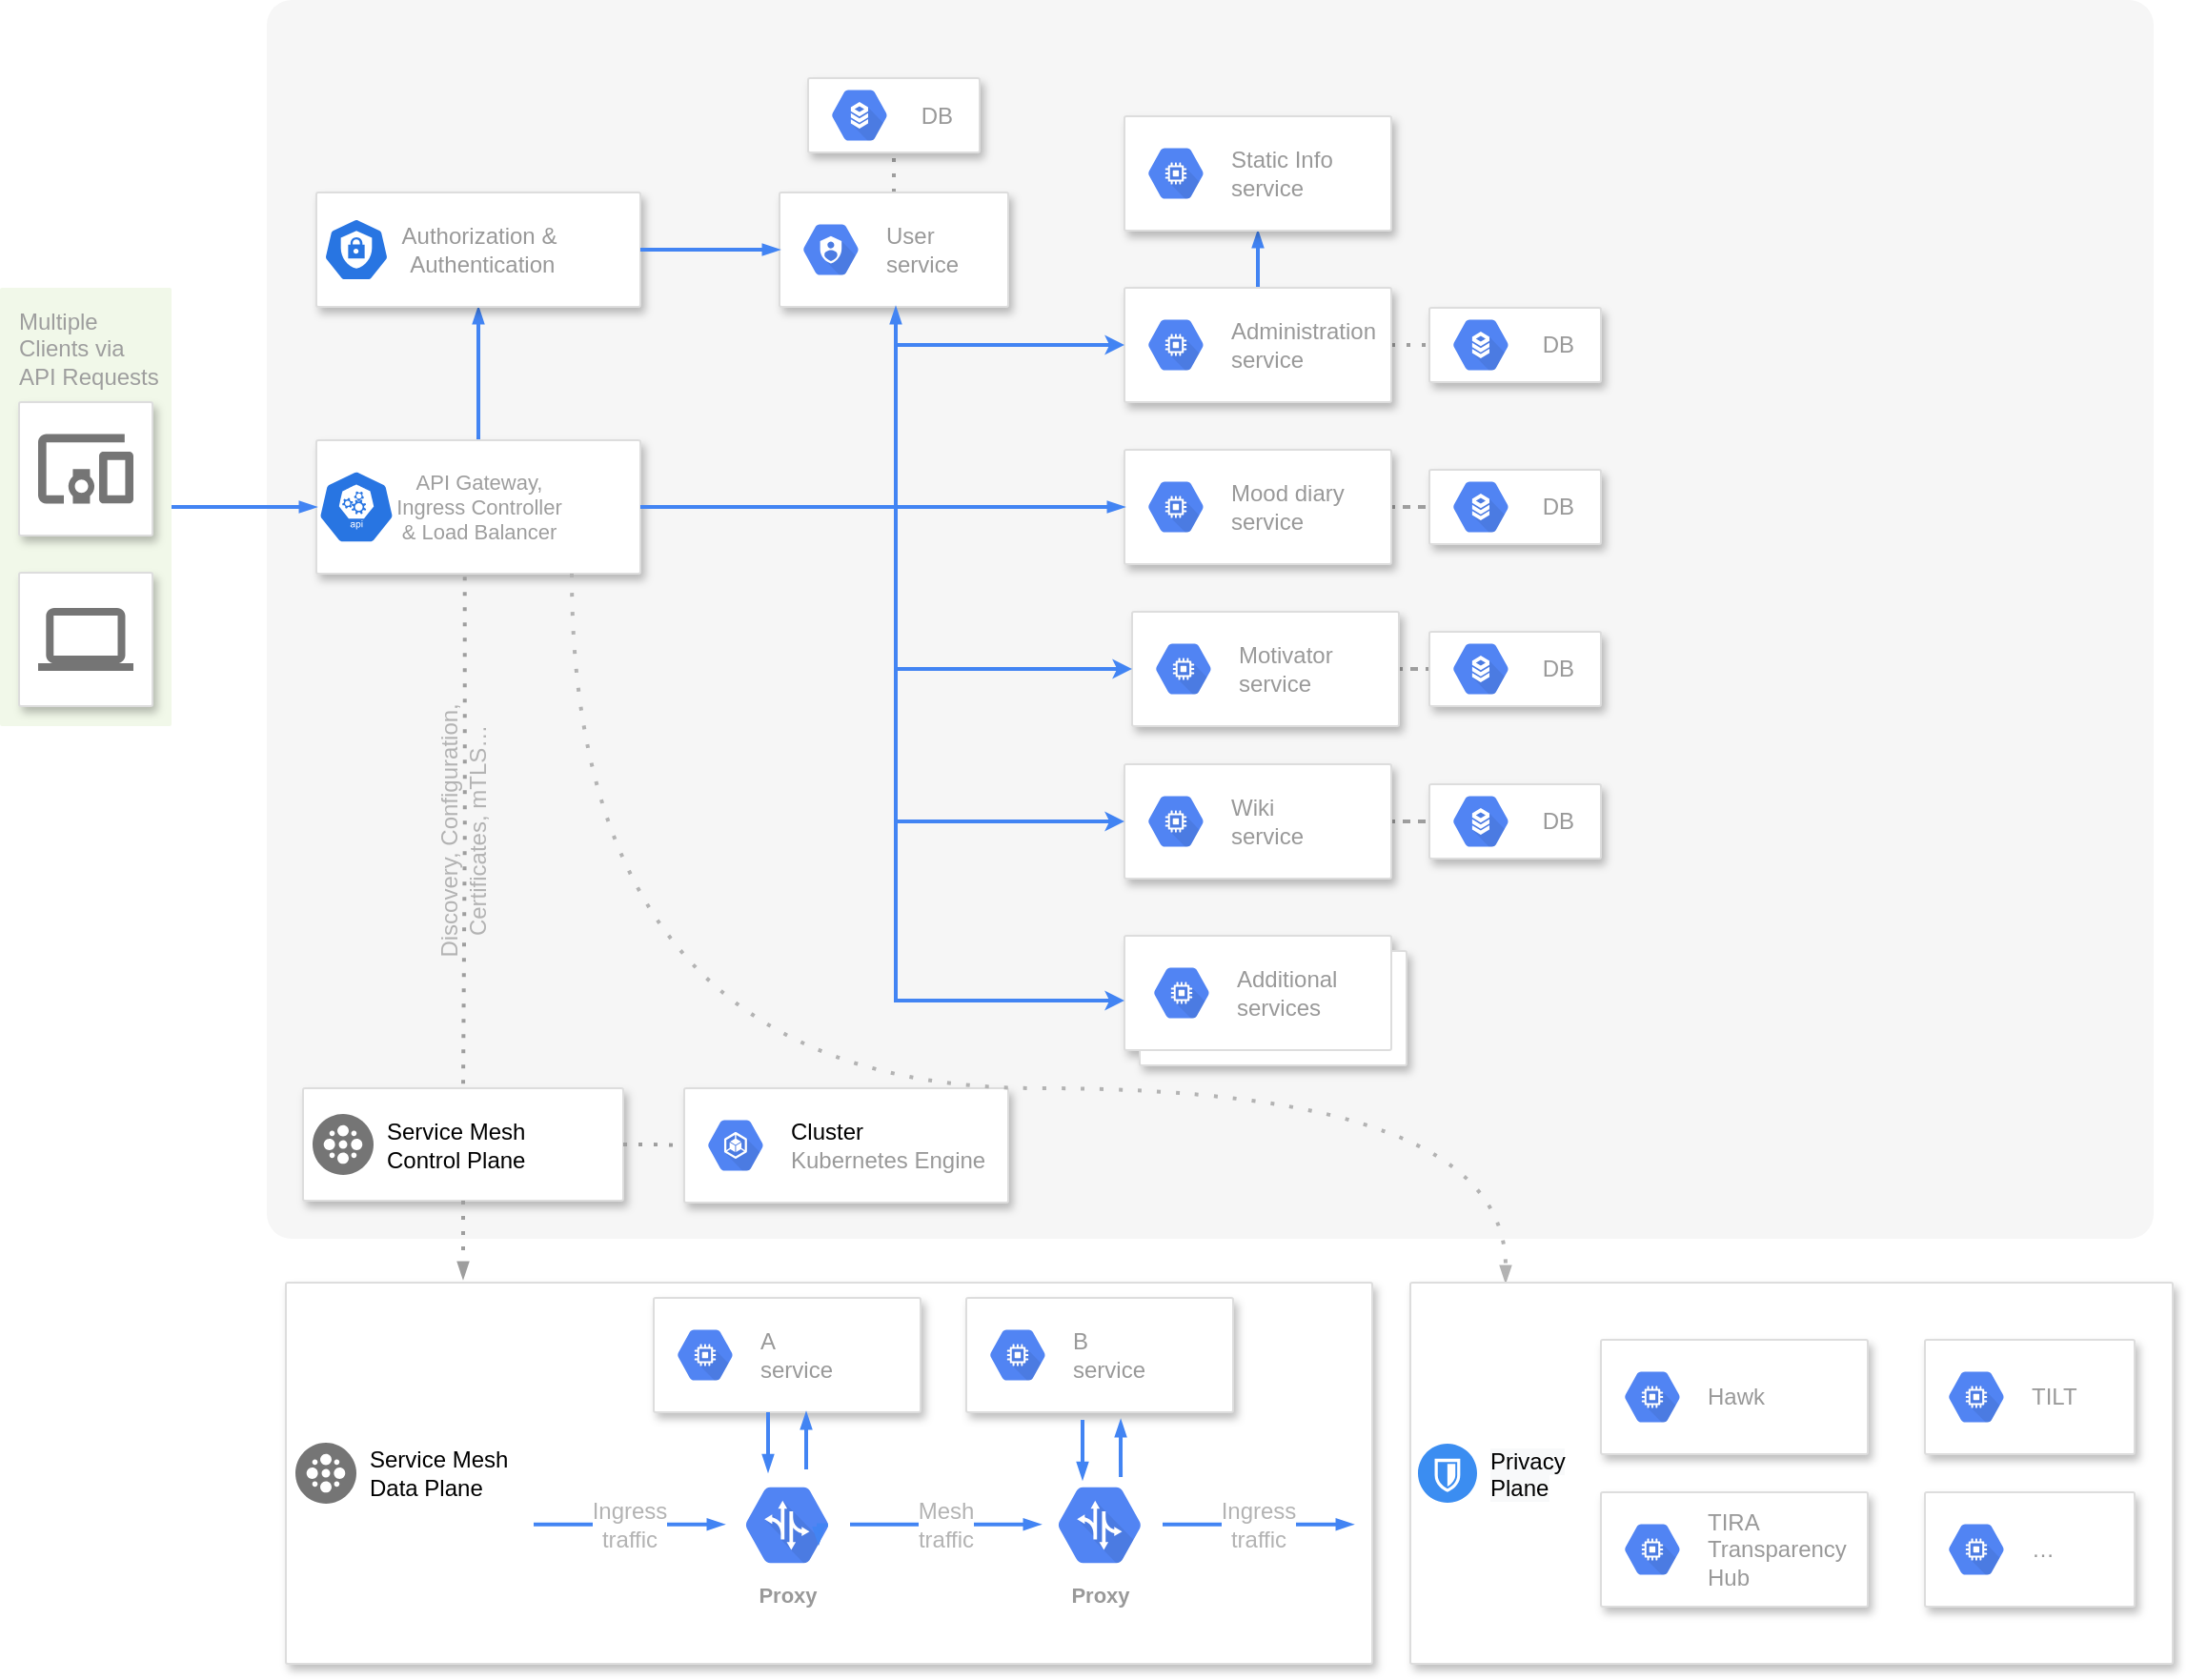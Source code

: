 <mxfile version="16.5.1" type="device"><diagram id="f106602c-feb2-e66a-4537-3a34d633f6aa" name="Page-1"><mxGraphModel dx="2372" dy="1426" grid="1" gridSize="10" guides="1" tooltips="1" connect="1" arrows="1" fold="1" page="1" pageScale="1" pageWidth="827" pageHeight="1500" background="none" math="0" shadow="0"><root><mxCell id="0"/><mxCell id="1" parent="0"/><mxCell id="fJFXEfHlGveqHdVKjGUe-1072" value="" style="strokeColor=#dddddd;shadow=1;strokeWidth=1;rounded=1;absoluteArcSize=1;arcSize=2;glass=0;fontFamily=Helvetica;fontSize=12;fontColor=default;" vertex="1" parent="1"><mxGeometry x="170" y="762" width="570" height="200" as="geometry"/></mxCell><mxCell id="fJFXEfHlGveqHdVKjGUe-1073" value="Service Mesh&lt;br&gt;Data Plane" style="sketch=0;dashed=0;connectable=0;html=1;fillColor=#757575;strokeColor=none;shape=mxgraph.gcp2.cluster;part=1;labelPosition=right;verticalLabelPosition=middle;align=left;verticalAlign=middle;spacingLeft=5;fontSize=12;rounded=1;shadow=0;glass=0;fontFamily=Helvetica;fontColor=default;" vertex="1" parent="fJFXEfHlGveqHdVKjGUe-1072"><mxGeometry y="0.5" width="32" height="32" relative="1" as="geometry"><mxPoint x="5" y="-16" as="offset"/></mxGeometry></mxCell><mxCell id="fJFXEfHlGveqHdVKjGUe-1015" value="" style="group;movable=0;resizable=0;rotatable=0;deletable=0;editable=0;connectable=0;" vertex="1" connectable="0" parent="1"><mxGeometry x="160" y="89" width="990" height="650" as="geometry"/></mxCell><mxCell id="14" value="" style="fillColor=#F6F6F6;strokeColor=none;shadow=0;gradientColor=none;fontSize=14;align=left;spacing=10;fontColor=#717171;9E9E9E;verticalAlign=top;spacingTop=-4;fontStyle=0;spacingLeft=40;html=1;rounded=1;arcSize=2;glass=0;movable=0;resizable=0;rotatable=0;deletable=0;editable=0;connectable=0;" parent="fJFXEfHlGveqHdVKjGUe-1015" vertex="1"><mxGeometry width="990" height="650" as="geometry"/></mxCell><mxCell id="fJFXEfHlGveqHdVKjGUe-1019" value="" style="edgeStyle=orthogonalEdgeStyle;fontSize=12;html=1;endArrow=blockThin;endFill=1;rounded=0;strokeWidth=2;endSize=4;startSize=4;dashed=0;strokeColor=#4284F3;exitX=0.5;exitY=0;exitDx=0;exitDy=0;" edge="1" parent="fJFXEfHlGveqHdVKjGUe-1015" source="995" target="989"><mxGeometry width="100" relative="1" as="geometry"><mxPoint x="520" y="281" as="sourcePoint"/><mxPoint x="620" y="281" as="targetPoint"/></mxGeometry></mxCell><mxCell id="fJFXEfHlGveqHdVKjGUe-1033" value="" style="group" vertex="1" connectable="0" parent="fJFXEfHlGveqHdVKjGUe-1015"><mxGeometry x="26" y="231" width="170" height="70" as="geometry"/></mxCell><mxCell id="995" value="API Gateway,&lt;br&gt;Ingress Controller&lt;br&gt;&amp;amp; Load Balancer" style="strokeColor=#dddddd;fillColor=#ffffff;shadow=1;strokeWidth=1;rounded=1;absoluteArcSize=1;arcSize=2;fontSize=11;fontColor=#9E9E9E;align=center;html=1;" parent="fJFXEfHlGveqHdVKjGUe-1033" vertex="1"><mxGeometry width="170" height="70" as="geometry"/></mxCell><mxCell id="fJFXEfHlGveqHdVKjGUe-1012" value="" style="sketch=0;html=1;dashed=0;whitespace=wrap;fillColor=#2875E2;strokeColor=#ffffff;points=[[0.005,0.63,0],[0.1,0.2,0],[0.9,0.2,0],[0.5,0,0],[0.995,0.63,0],[0.72,0.99,0],[0.5,1,0],[0.28,0.99,0]];shape=mxgraph.kubernetes.icon;prIcon=api;rounded=1;shadow=0;glass=0;aspect=fixed;" vertex="1" parent="fJFXEfHlGveqHdVKjGUe-1033"><mxGeometry x="1" y="15.5" width="40" height="39" as="geometry"/></mxCell><mxCell id="fJFXEfHlGveqHdVKjGUe-1034" value="" style="group" vertex="1" connectable="0" parent="fJFXEfHlGveqHdVKjGUe-1015"><mxGeometry x="26" y="101" width="170" height="60" as="geometry"/></mxCell><mxCell id="989" value="&lt;span style=&quot;color: rgb(153 , 153 , 153) ; font-size: 12px&quot;&gt;Authorization&amp;nbsp;&lt;/span&gt;&lt;span style=&quot;color: rgb(153 , 153 , 153) ; font-size: 12px&quot;&gt;&amp;amp;&lt;br&gt;&amp;nbsp;Authentication&lt;/span&gt;&lt;span style=&quot;color: rgb(153 , 153 , 153) ; font-size: 12px&quot;&gt;&lt;br&gt;&lt;/span&gt;" style="strokeColor=#dddddd;fillColor=#ffffff;shadow=1;strokeWidth=1;rounded=1;absoluteArcSize=1;arcSize=2;fontSize=11;fontColor=#9E9E9E;align=center;html=1;" parent="fJFXEfHlGveqHdVKjGUe-1034" vertex="1"><mxGeometry width="170" height="60" as="geometry"/></mxCell><mxCell id="fJFXEfHlGveqHdVKjGUe-1009" value="" style="sketch=0;html=1;dashed=0;whitespace=wrap;fillColor=#2875E2;strokeColor=#ffffff;points=[[0.005,0.63,0],[0.1,0.2,0],[0.9,0.2,0],[0.5,0,0],[0.995,0.63,0],[0.72,0.99,0],[0.5,1,0],[0.28,0.99,0]];shape=mxgraph.kubernetes.icon;prIcon=c_role;rounded=1;shadow=0;glass=0;aspect=fixed;" vertex="1" parent="fJFXEfHlGveqHdVKjGUe-1034"><mxGeometry x="1" y="13.5" width="40" height="33" as="geometry"/></mxCell><mxCell id="fJFXEfHlGveqHdVKjGUe-1121" style="edgeStyle=orthogonalEdgeStyle;shape=connector;rounded=0;orthogonalLoop=1;jettySize=auto;html=1;exitX=0.5;exitY=0;exitDx=0;exitDy=0;entryX=0.5;entryY=1;entryDx=0;entryDy=0;dashed=1;dashPattern=1 3;labelBackgroundColor=none;fontFamily=Helvetica;fontSize=12;fontColor=#B3B3B3;endArrow=none;endFill=0;startSize=4;endSize=4;strokeColor=#9E9E9E;strokeWidth=2;" edge="1" parent="fJFXEfHlGveqHdVKjGUe-1015" source="fJFXEfHlGveqHdVKjGUe-1041" target="fJFXEfHlGveqHdVKjGUe-1119"><mxGeometry relative="1" as="geometry"/></mxCell><mxCell id="fJFXEfHlGveqHdVKjGUe-1041" value="" style="strokeColor=#dddddd;shadow=1;strokeWidth=1;rounded=1;absoluteArcSize=1;arcSize=2;glass=0;" vertex="1" parent="fJFXEfHlGveqHdVKjGUe-1015"><mxGeometry x="269" y="101" width="120" height="60" as="geometry"/></mxCell><mxCell id="fJFXEfHlGveqHdVKjGUe-1042" value="User&lt;br&gt;service" style="sketch=0;dashed=0;connectable=0;html=1;fillColor=#5184F3;strokeColor=none;shape=mxgraph.gcp2.hexIcon;prIcon=cloud_iam;part=1;labelPosition=right;verticalLabelPosition=middle;align=left;verticalAlign=middle;spacingLeft=5;fontColor=#999999;fontSize=12;rounded=1;shadow=0;glass=0;" vertex="1" parent="fJFXEfHlGveqHdVKjGUe-1041"><mxGeometry y="0.5" width="44" height="39" relative="1" as="geometry"><mxPoint x="5" y="-19.5" as="offset"/></mxGeometry></mxCell><mxCell id="fJFXEfHlGveqHdVKjGUe-1116" style="edgeStyle=orthogonalEdgeStyle;shape=connector;rounded=0;orthogonalLoop=1;jettySize=auto;html=1;dashed=1;dashPattern=1 3;labelBackgroundColor=none;fontFamily=Helvetica;fontSize=12;fontColor=#B3B3B3;endArrow=none;endFill=0;startSize=4;endSize=4;strokeColor=#9E9E9E;strokeWidth=2;" edge="1" parent="fJFXEfHlGveqHdVKjGUe-1015" source="fJFXEfHlGveqHdVKjGUe-1048" target="fJFXEfHlGveqHdVKjGUe-1105"><mxGeometry relative="1" as="geometry"/></mxCell><mxCell id="fJFXEfHlGveqHdVKjGUe-1048" value="" style="strokeColor=#dddddd;shadow=1;strokeWidth=1;rounded=1;absoluteArcSize=1;arcSize=2;glass=0;fontFamily=Helvetica;fontSize=12;fontColor=default;" vertex="1" parent="fJFXEfHlGveqHdVKjGUe-1015"><mxGeometry x="450" y="236" width="140" height="60" as="geometry"/></mxCell><mxCell id="fJFXEfHlGveqHdVKjGUe-1049" value="Mood diary&lt;br&gt;service" style="sketch=0;dashed=0;connectable=0;html=1;fillColor=#5184F3;strokeColor=none;shape=mxgraph.gcp2.hexIcon;prIcon=compute_engine;part=1;labelPosition=right;verticalLabelPosition=middle;align=left;verticalAlign=middle;spacingLeft=5;fontColor=#999999;fontSize=12;rounded=1;shadow=0;glass=0;fontFamily=Helvetica;" vertex="1" parent="fJFXEfHlGveqHdVKjGUe-1048"><mxGeometry y="0.5" width="44" height="39" relative="1" as="geometry"><mxPoint x="5" y="-19.5" as="offset"/></mxGeometry></mxCell><mxCell id="fJFXEfHlGveqHdVKjGUe-1118" style="edgeStyle=orthogonalEdgeStyle;shape=connector;rounded=0;orthogonalLoop=1;jettySize=auto;html=1;exitX=1;exitY=0.5;exitDx=0;exitDy=0;dashed=1;dashPattern=1 3;labelBackgroundColor=none;fontFamily=Helvetica;fontSize=12;fontColor=#B3B3B3;endArrow=none;endFill=0;startSize=4;endSize=4;strokeColor=#9E9E9E;strokeWidth=2;" edge="1" parent="fJFXEfHlGveqHdVKjGUe-1015" source="fJFXEfHlGveqHdVKjGUe-1050" target="fJFXEfHlGveqHdVKjGUe-1113"><mxGeometry relative="1" as="geometry"/></mxCell><mxCell id="fJFXEfHlGveqHdVKjGUe-1050" value="" style="strokeColor=#dddddd;shadow=1;strokeWidth=1;rounded=1;absoluteArcSize=1;arcSize=2;glass=0;fontFamily=Helvetica;fontSize=12;fontColor=default;" vertex="1" parent="fJFXEfHlGveqHdVKjGUe-1015"><mxGeometry x="450" y="401" width="140" height="60" as="geometry"/></mxCell><mxCell id="fJFXEfHlGveqHdVKjGUe-1051" value="Wiki&lt;br&gt;service" style="sketch=0;dashed=0;connectable=0;html=1;fillColor=#5184F3;strokeColor=none;shape=mxgraph.gcp2.hexIcon;prIcon=compute_engine;part=1;labelPosition=right;verticalLabelPosition=middle;align=left;verticalAlign=middle;spacingLeft=5;fontColor=#999999;fontSize=12;rounded=1;shadow=0;glass=0;fontFamily=Helvetica;" vertex="1" parent="fJFXEfHlGveqHdVKjGUe-1050"><mxGeometry y="0.5" width="44" height="39" relative="1" as="geometry"><mxPoint x="5" y="-19.5" as="offset"/></mxGeometry></mxCell><mxCell id="fJFXEfHlGveqHdVKjGUe-1052" value="" style="strokeColor=#dddddd;shadow=1;strokeWidth=1;rounded=1;absoluteArcSize=1;arcSize=2;glass=0;fontFamily=Helvetica;fontSize=12;fontColor=default;" vertex="1" parent="fJFXEfHlGveqHdVKjGUe-1015"><mxGeometry x="19" y="571" width="168" height="59" as="geometry"/></mxCell><mxCell id="fJFXEfHlGveqHdVKjGUe-1053" value="Service Mesh&lt;br&gt;Control Plane" style="sketch=0;dashed=0;connectable=0;html=1;fillColor=#757575;strokeColor=none;shape=mxgraph.gcp2.cluster;part=1;labelPosition=right;verticalLabelPosition=middle;align=left;verticalAlign=middle;spacingLeft=5;fontSize=12;rounded=1;shadow=0;glass=0;fontFamily=Helvetica;fontColor=default;" vertex="1" parent="fJFXEfHlGveqHdVKjGUe-1052"><mxGeometry y="0.5" width="32" height="32" relative="1" as="geometry"><mxPoint x="5" y="-16" as="offset"/></mxGeometry></mxCell><mxCell id="fJFXEfHlGveqHdVKjGUe-1077" value="Discovery, Configuration, &lt;br&gt;Certificates, mTLS…" style="edgeStyle=orthogonalEdgeStyle;fontSize=12;html=1;endArrow=none;endFill=0;rounded=0;strokeWidth=2;endSize=4;startSize=4;dashed=1;dashPattern=1 3;strokeColor=#9E9E9E;labelBackgroundColor=none;fontFamily=Helvetica;fontColor=#B3B3B3;shape=connector;exitX=0.458;exitY=1.023;exitDx=0;exitDy=0;exitPerimeter=0;entryX=0.5;entryY=0;entryDx=0;entryDy=0;horizontal=0;" edge="1" parent="fJFXEfHlGveqHdVKjGUe-1015" source="995" target="fJFXEfHlGveqHdVKjGUe-1052"><mxGeometry width="100" relative="1" as="geometry"><mxPoint x="520" y="441" as="sourcePoint"/><mxPoint x="620" y="441" as="targetPoint"/></mxGeometry></mxCell><mxCell id="fJFXEfHlGveqHdVKjGUe-1080" style="edgeStyle=orthogonalEdgeStyle;shape=connector;rounded=0;orthogonalLoop=1;jettySize=auto;html=1;entryX=0;entryY=0.5;entryDx=0;entryDy=0;dashed=0;labelBackgroundColor=none;fontFamily=Helvetica;fontSize=12;fontColor=#B3B3B3;endArrow=blockThin;endFill=1;startSize=4;endSize=4;strokeColor=#4284F3;strokeWidth=2;" edge="1" parent="fJFXEfHlGveqHdVKjGUe-1015" source="995" target="fJFXEfHlGveqHdVKjGUe-1048"><mxGeometry relative="1" as="geometry"/></mxCell><mxCell id="fJFXEfHlGveqHdVKjGUe-1117" style="edgeStyle=orthogonalEdgeStyle;shape=connector;rounded=0;orthogonalLoop=1;jettySize=auto;html=1;exitX=1;exitY=0.5;exitDx=0;exitDy=0;dashed=1;dashPattern=1 3;labelBackgroundColor=none;fontFamily=Helvetica;fontSize=12;fontColor=#B3B3B3;endArrow=none;endFill=0;startSize=4;endSize=4;strokeColor=#9E9E9E;strokeWidth=2;" edge="1" parent="fJFXEfHlGveqHdVKjGUe-1015" source="fJFXEfHlGveqHdVKjGUe-1083" target="fJFXEfHlGveqHdVKjGUe-1111"><mxGeometry relative="1" as="geometry"/></mxCell><mxCell id="fJFXEfHlGveqHdVKjGUe-1083" value="" style="strokeColor=#dddddd;shadow=1;strokeWidth=1;rounded=1;absoluteArcSize=1;arcSize=2;glass=0;fontFamily=Helvetica;fontSize=12;fontColor=default;" vertex="1" parent="fJFXEfHlGveqHdVKjGUe-1015"><mxGeometry x="454" y="321" width="140" height="60" as="geometry"/></mxCell><mxCell id="fJFXEfHlGveqHdVKjGUe-1084" value="Motivator&lt;br&gt;service" style="sketch=0;dashed=0;connectable=0;html=1;fillColor=#5184F3;strokeColor=none;shape=mxgraph.gcp2.hexIcon;prIcon=compute_engine;part=1;labelPosition=right;verticalLabelPosition=middle;align=left;verticalAlign=middle;spacingLeft=5;fontColor=#999999;fontSize=12;rounded=1;shadow=0;glass=0;fontFamily=Helvetica;" vertex="1" parent="fJFXEfHlGveqHdVKjGUe-1083"><mxGeometry y="0.5" width="44" height="39" relative="1" as="geometry"><mxPoint x="5" y="-19.5" as="offset"/></mxGeometry></mxCell><mxCell id="fJFXEfHlGveqHdVKjGUe-1085" value="" style="edgeStyle=orthogonalEdgeStyle;fontSize=12;html=1;endArrow=none;endFill=0;rounded=0;strokeWidth=2;endSize=4;startSize=4;dashed=1;dashPattern=1 3;strokeColor=#9E9E9E;labelBackgroundColor=none;fontFamily=Helvetica;fontColor=#B3B3B3;shape=connector;exitX=1;exitY=0.5;exitDx=0;exitDy=0;entryX=0;entryY=0.5;entryDx=0;entryDy=0;" edge="1" parent="fJFXEfHlGveqHdVKjGUe-1015" source="fJFXEfHlGveqHdVKjGUe-1052" target="fJFXEfHlGveqHdVKjGUe-1031"><mxGeometry width="100" relative="1" as="geometry"><mxPoint x="520" y="341" as="sourcePoint"/><mxPoint x="620" y="341" as="targetPoint"/></mxGeometry></mxCell><mxCell id="fJFXEfHlGveqHdVKjGUe-1095" value="" style="shape=mxgraph.gcp2.doubleRect;strokeColor=#dddddd;shadow=1;strokeWidth=1;rounded=1;glass=0;fontFamily=Helvetica;fontSize=12;fontColor=#B3B3B3;" vertex="1" parent="fJFXEfHlGveqHdVKjGUe-1015"><mxGeometry x="450" y="491" width="148" height="68" as="geometry"/></mxCell><mxCell id="fJFXEfHlGveqHdVKjGUe-1097" value="Additional&lt;br&gt;services" style="sketch=0;dashed=0;connectable=0;html=1;fillColor=#5184F3;strokeColor=none;shape=mxgraph.gcp2.hexIcon;prIcon=compute_engine;part=1;labelPosition=right;verticalLabelPosition=middle;align=left;verticalAlign=middle;spacingLeft=5;fontColor=#999999;fontSize=12;rounded=1;shadow=0;glass=0;fontFamily=Helvetica;" vertex="1" parent="fJFXEfHlGveqHdVKjGUe-1015"><mxGeometry x="458" y="501.5" width="44" height="39" as="geometry"/></mxCell><mxCell id="fJFXEfHlGveqHdVKjGUe-1098" style="edgeStyle=orthogonalEdgeStyle;shape=connector;rounded=0;orthogonalLoop=1;jettySize=auto;html=1;entryX=0;entryY=0.5;entryDx=0;entryDy=0;dashed=0;labelBackgroundColor=none;fontFamily=Helvetica;fontSize=12;fontColor=#B3B3B3;endArrow=classic;endFill=1;startSize=4;endSize=4;strokeColor=#4284F3;strokeWidth=2;" edge="1" parent="fJFXEfHlGveqHdVKjGUe-1015" source="995" target="fJFXEfHlGveqHdVKjGUe-1095"><mxGeometry relative="1" as="geometry"><Array as="points"><mxPoint x="330" y="266"/><mxPoint x="330" y="525"/></Array></mxGeometry></mxCell><mxCell id="fJFXEfHlGveqHdVKjGUe-1171" style="edgeStyle=orthogonalEdgeStyle;shape=connector;rounded=0;orthogonalLoop=1;jettySize=auto;html=1;exitX=1;exitY=0.5;exitDx=0;exitDy=0;entryX=0;entryY=0.5;entryDx=0;entryDy=0;dashed=1;dashPattern=1 3;labelBackgroundColor=none;fontFamily=Helvetica;fontSize=12;fontColor=#B3B3B3;endArrow=none;endFill=0;startSize=4;endSize=4;strokeColor=#9E9E9E;strokeWidth=2;" edge="1" parent="fJFXEfHlGveqHdVKjGUe-1015" source="fJFXEfHlGveqHdVKjGUe-1099" target="fJFXEfHlGveqHdVKjGUe-1169"><mxGeometry relative="1" as="geometry"/></mxCell><mxCell id="fJFXEfHlGveqHdVKjGUe-1178" style="edgeStyle=orthogonalEdgeStyle;shape=connector;rounded=0;orthogonalLoop=1;jettySize=auto;html=1;exitX=0.5;exitY=0;exitDx=0;exitDy=0;dashed=0;labelBackgroundColor=default;fontFamily=Helvetica;fontSize=12;fontColor=default;endArrow=blockThin;endFill=1;startSize=4;endSize=4;strokeColor=#4284F3;strokeWidth=2;" edge="1" parent="fJFXEfHlGveqHdVKjGUe-1015" source="fJFXEfHlGveqHdVKjGUe-1099" target="fJFXEfHlGveqHdVKjGUe-1172"><mxGeometry relative="1" as="geometry"/></mxCell><mxCell id="fJFXEfHlGveqHdVKjGUe-1099" value="" style="strokeColor=#dddddd;shadow=1;strokeWidth=1;rounded=1;absoluteArcSize=1;arcSize=2;glass=0;fontFamily=Helvetica;fontSize=12;fontColor=default;" vertex="1" parent="fJFXEfHlGveqHdVKjGUe-1015"><mxGeometry x="450" y="151" width="140" height="60" as="geometry"/></mxCell><mxCell id="fJFXEfHlGveqHdVKjGUe-1100" value="Administration&lt;br&gt;service" style="sketch=0;dashed=0;connectable=0;html=1;fillColor=#5184F3;strokeColor=none;shape=mxgraph.gcp2.hexIcon;prIcon=compute_engine;part=1;labelPosition=right;verticalLabelPosition=middle;align=left;verticalAlign=middle;spacingLeft=5;fontColor=#999999;fontSize=12;rounded=1;shadow=0;glass=0;fontFamily=Helvetica;" vertex="1" parent="fJFXEfHlGveqHdVKjGUe-1099"><mxGeometry y="0.5" width="44" height="39" relative="1" as="geometry"><mxPoint x="5" y="-19.5" as="offset"/></mxGeometry></mxCell><mxCell id="fJFXEfHlGveqHdVKjGUe-1102" style="edgeStyle=orthogonalEdgeStyle;shape=connector;rounded=0;orthogonalLoop=1;jettySize=auto;html=1;entryX=0;entryY=0.5;entryDx=0;entryDy=0;dashed=0;labelBackgroundColor=none;fontFamily=Helvetica;fontSize=12;fontColor=#B3B3B3;endArrow=classic;endFill=1;startSize=4;endSize=4;strokeColor=#4284F3;strokeWidth=2;" edge="1" parent="fJFXEfHlGveqHdVKjGUe-1015" source="995" target="fJFXEfHlGveqHdVKjGUe-1083"><mxGeometry relative="1" as="geometry"><Array as="points"><mxPoint x="330" y="266"/><mxPoint x="330" y="351"/></Array></mxGeometry></mxCell><mxCell id="fJFXEfHlGveqHdVKjGUe-1103" style="edgeStyle=orthogonalEdgeStyle;shape=connector;rounded=0;orthogonalLoop=1;jettySize=auto;html=1;entryX=0;entryY=0.5;entryDx=0;entryDy=0;dashed=0;labelBackgroundColor=none;fontFamily=Helvetica;fontSize=12;fontColor=#B3B3B3;endArrow=classic;endFill=1;startSize=4;endSize=4;strokeColor=#4284F3;strokeWidth=2;" edge="1" parent="fJFXEfHlGveqHdVKjGUe-1015" source="995" target="fJFXEfHlGveqHdVKjGUe-1050"><mxGeometry relative="1" as="geometry"><Array as="points"><mxPoint x="330" y="266"/><mxPoint x="330" y="431"/></Array></mxGeometry></mxCell><mxCell id="fJFXEfHlGveqHdVKjGUe-1104" style="edgeStyle=orthogonalEdgeStyle;shape=connector;rounded=0;orthogonalLoop=1;jettySize=auto;html=1;entryX=0;entryY=0.5;entryDx=0;entryDy=0;dashed=0;labelBackgroundColor=none;fontFamily=Helvetica;fontSize=12;fontColor=#B3B3B3;endArrow=classic;endFill=1;startSize=4;endSize=4;strokeColor=#4284F3;strokeWidth=2;" edge="1" parent="fJFXEfHlGveqHdVKjGUe-1015" source="995" target="fJFXEfHlGveqHdVKjGUe-1099"><mxGeometry relative="1" as="geometry"><Array as="points"><mxPoint x="330" y="266"/><mxPoint x="330" y="181"/></Array></mxGeometry></mxCell><mxCell id="fJFXEfHlGveqHdVKjGUe-1105" value="" style="strokeColor=#dddddd;shadow=1;strokeWidth=1;rounded=1;absoluteArcSize=1;arcSize=2;glass=0;fontFamily=Helvetica;fontSize=12;fontColor=#B3B3B3;" vertex="1" parent="fJFXEfHlGveqHdVKjGUe-1015"><mxGeometry x="610" y="246.5" width="90" height="39" as="geometry"/></mxCell><mxCell id="fJFXEfHlGveqHdVKjGUe-1106" value="&amp;nbsp;DB" style="sketch=0;dashed=0;connectable=0;html=1;fillColor=#5184F3;strokeColor=none;shape=mxgraph.gcp2.hexIcon;prIcon=cloud_sql;part=1;labelPosition=right;verticalLabelPosition=middle;align=left;verticalAlign=middle;spacingLeft=5;fontColor=#999999;fontSize=12;rounded=1;shadow=0;glass=0;fontFamily=Helvetica;" vertex="1" parent="fJFXEfHlGveqHdVKjGUe-1105"><mxGeometry y="0.5" width="44" height="39" relative="1" as="geometry"><mxPoint x="5" y="-19.5" as="offset"/></mxGeometry></mxCell><mxCell id="fJFXEfHlGveqHdVKjGUe-1111" value="" style="strokeColor=#dddddd;shadow=1;strokeWidth=1;rounded=1;absoluteArcSize=1;arcSize=2;glass=0;fontFamily=Helvetica;fontSize=12;fontColor=#B3B3B3;" vertex="1" parent="fJFXEfHlGveqHdVKjGUe-1015"><mxGeometry x="610" y="331.5" width="90" height="39" as="geometry"/></mxCell><mxCell id="fJFXEfHlGveqHdVKjGUe-1112" value="&amp;nbsp;DB" style="sketch=0;dashed=0;connectable=0;html=1;fillColor=#5184F3;strokeColor=none;shape=mxgraph.gcp2.hexIcon;prIcon=cloud_sql;part=1;labelPosition=right;verticalLabelPosition=middle;align=left;verticalAlign=middle;spacingLeft=5;fontColor=#999999;fontSize=12;rounded=1;shadow=0;glass=0;fontFamily=Helvetica;" vertex="1" parent="fJFXEfHlGveqHdVKjGUe-1111"><mxGeometry y="0.5" width="44" height="39" relative="1" as="geometry"><mxPoint x="5" y="-19.5" as="offset"/></mxGeometry></mxCell><mxCell id="fJFXEfHlGveqHdVKjGUe-1113" value="" style="strokeColor=#dddddd;shadow=1;strokeWidth=1;rounded=1;absoluteArcSize=1;arcSize=2;glass=0;fontFamily=Helvetica;fontSize=12;fontColor=#B3B3B3;" vertex="1" parent="fJFXEfHlGveqHdVKjGUe-1015"><mxGeometry x="610" y="411.5" width="90" height="39" as="geometry"/></mxCell><mxCell id="fJFXEfHlGveqHdVKjGUe-1114" value="&amp;nbsp;DB" style="sketch=0;dashed=0;connectable=0;html=1;fillColor=#5184F3;strokeColor=none;shape=mxgraph.gcp2.hexIcon;prIcon=cloud_sql;part=1;labelPosition=right;verticalLabelPosition=middle;align=left;verticalAlign=middle;spacingLeft=5;fontColor=#999999;fontSize=12;rounded=1;shadow=0;glass=0;fontFamily=Helvetica;" vertex="1" parent="fJFXEfHlGveqHdVKjGUe-1113"><mxGeometry y="0.5" width="44" height="39" relative="1" as="geometry"><mxPoint x="5" y="-19.5" as="offset"/></mxGeometry></mxCell><mxCell id="fJFXEfHlGveqHdVKjGUe-1045" value="" style="edgeStyle=orthogonalEdgeStyle;fontSize=12;html=1;endArrow=blockThin;endFill=1;rounded=0;strokeWidth=2;endSize=4;startSize=4;dashed=0;strokeColor=#4284F3;exitX=1;exitY=0.5;exitDx=0;exitDy=0;entryX=0;entryY=0.5;entryDx=0;entryDy=0;" edge="1" parent="fJFXEfHlGveqHdVKjGUe-1015" source="989" target="fJFXEfHlGveqHdVKjGUe-1041"><mxGeometry width="100" relative="1" as="geometry"><mxPoint x="520" y="291" as="sourcePoint"/><mxPoint x="260" y="131" as="targetPoint"/></mxGeometry></mxCell><mxCell id="fJFXEfHlGveqHdVKjGUe-1119" value="" style="strokeColor=#dddddd;shadow=1;strokeWidth=1;rounded=1;absoluteArcSize=1;arcSize=2;glass=0;fontFamily=Helvetica;fontSize=12;fontColor=#B3B3B3;" vertex="1" parent="fJFXEfHlGveqHdVKjGUe-1015"><mxGeometry x="284" y="41" width="90" height="39" as="geometry"/></mxCell><mxCell id="fJFXEfHlGveqHdVKjGUe-1120" value="&amp;nbsp;DB" style="sketch=0;dashed=0;connectable=0;html=1;fillColor=#5184F3;strokeColor=none;shape=mxgraph.gcp2.hexIcon;prIcon=cloud_sql;part=1;labelPosition=right;verticalLabelPosition=middle;align=left;verticalAlign=middle;spacingLeft=5;fontColor=#999999;fontSize=12;rounded=1;shadow=0;glass=0;fontFamily=Helvetica;" vertex="1" parent="fJFXEfHlGveqHdVKjGUe-1119"><mxGeometry y="0.5" width="44" height="39" relative="1" as="geometry"><mxPoint x="5" y="-19.5" as="offset"/></mxGeometry></mxCell><mxCell id="fJFXEfHlGveqHdVKjGUe-1169" value="" style="strokeColor=#dddddd;shadow=1;strokeWidth=1;rounded=1;absoluteArcSize=1;arcSize=2;glass=0;fontFamily=Helvetica;fontSize=12;fontColor=#B3B3B3;" vertex="1" parent="fJFXEfHlGveqHdVKjGUe-1015"><mxGeometry x="610" y="161.5" width="90" height="39" as="geometry"/></mxCell><mxCell id="fJFXEfHlGveqHdVKjGUe-1170" value="&amp;nbsp;DB" style="sketch=0;dashed=0;connectable=0;html=1;fillColor=#5184F3;strokeColor=none;shape=mxgraph.gcp2.hexIcon;prIcon=cloud_sql;part=1;labelPosition=right;verticalLabelPosition=middle;align=left;verticalAlign=middle;spacingLeft=5;fontColor=#999999;fontSize=12;rounded=1;shadow=0;glass=0;fontFamily=Helvetica;" vertex="1" parent="fJFXEfHlGveqHdVKjGUe-1169"><mxGeometry y="0.5" width="44" height="39" relative="1" as="geometry"><mxPoint x="5" y="-19.5" as="offset"/></mxGeometry></mxCell><mxCell id="fJFXEfHlGveqHdVKjGUe-1172" value="" style="strokeColor=#dddddd;shadow=1;strokeWidth=1;rounded=1;absoluteArcSize=1;arcSize=2;glass=0;fontFamily=Helvetica;fontSize=12;fontColor=default;" vertex="1" parent="fJFXEfHlGveqHdVKjGUe-1015"><mxGeometry x="450" y="61" width="140" height="60" as="geometry"/></mxCell><mxCell id="fJFXEfHlGveqHdVKjGUe-1173" value="Static Info&lt;br&gt;service" style="sketch=0;dashed=0;connectable=0;html=1;fillColor=#5184F3;strokeColor=none;shape=mxgraph.gcp2.hexIcon;prIcon=compute_engine;part=1;labelPosition=right;verticalLabelPosition=middle;align=left;verticalAlign=middle;spacingLeft=5;fontColor=#999999;fontSize=12;rounded=1;shadow=0;glass=0;fontFamily=Helvetica;" vertex="1" parent="fJFXEfHlGveqHdVKjGUe-1172"><mxGeometry y="0.5" width="44" height="39" relative="1" as="geometry"><mxPoint x="5" y="-19.5" as="offset"/></mxGeometry></mxCell><mxCell id="fJFXEfHlGveqHdVKjGUe-1031" value="" style="strokeColor=#dddddd;shadow=1;strokeWidth=1;rounded=1;absoluteArcSize=1;arcSize=2;glass=0;rotation=0;" vertex="1" parent="fJFXEfHlGveqHdVKjGUe-1015"><mxGeometry x="219" y="571" width="170" height="60" as="geometry"/></mxCell><mxCell id="fJFXEfHlGveqHdVKjGUe-1032" value="&lt;font color=&quot;#000000&quot;&gt;Cluster&lt;/font&gt;&lt;br&gt;Kubernetes Engine" style="sketch=0;dashed=0;connectable=0;html=1;fillColor=#5184F3;strokeColor=none;shape=mxgraph.gcp2.hexIcon;prIcon=container_engine;part=1;labelPosition=right;verticalLabelPosition=middle;align=left;verticalAlign=middle;spacingLeft=5;fontColor=#999999;fontSize=12;rounded=1;shadow=0;glass=0;rotation=0;" vertex="1" parent="fJFXEfHlGveqHdVKjGUe-1031"><mxGeometry y="0.5" width="44" height="39" relative="1" as="geometry"><mxPoint x="5" y="-19.5" as="offset"/></mxGeometry></mxCell><mxCell id="fJFXEfHlGveqHdVKjGUe-1185" style="edgeStyle=orthogonalEdgeStyle;shape=connector;rounded=0;orthogonalLoop=1;jettySize=auto;html=1;dashed=1;labelBackgroundColor=default;fontFamily=Helvetica;fontSize=12;fontColor=default;endArrow=blockThin;endFill=1;startSize=4;endSize=4;strokeColor=#B3B3B3;strokeWidth=2;curved=1;dashPattern=1 4;" edge="1" parent="1" source="995" target="fJFXEfHlGveqHdVKjGUe-1179"><mxGeometry relative="1" as="geometry"><Array as="points"><mxPoint x="320" y="660"/><mxPoint x="810" y="660"/></Array></mxGeometry></mxCell><mxCell id="997" value="Multiple&lt;br&gt;Clients via&lt;br&gt;API Requests" style="rounded=1;absoluteArcSize=1;arcSize=2;html=1;strokeColor=none;gradientColor=none;shadow=0;dashed=0;fontSize=12;fontColor=#9E9E9E;align=left;verticalAlign=top;spacing=10;spacingTop=-4;fillColor=#F1F8E9;" parent="1" vertex="1"><mxGeometry x="20" y="240" width="90" height="230" as="geometry"/></mxCell><mxCell id="985" value="" style="strokeColor=#dddddd;fillColor=#ffffff;shadow=1;strokeWidth=1;rounded=1;absoluteArcSize=1;arcSize=2;labelPosition=center;verticalLabelPosition=middle;align=center;verticalAlign=bottom;spacingLeft=0;fontColor=#999999;fontSize=12;whiteSpace=wrap;spacingBottom=2;html=1;" parent="1" vertex="1"><mxGeometry x="30" y="300" width="70" height="70" as="geometry"/></mxCell><mxCell id="986" value="" style="dashed=0;connectable=0;html=1;fillColor=#757575;strokeColor=none;shape=mxgraph.gcp2.mobile_devices;part=1;" parent="985" vertex="1"><mxGeometry x="0.5" width="50" height="36.5" relative="1" as="geometry"><mxPoint x="-25" y="16.75" as="offset"/></mxGeometry></mxCell><mxCell id="987" value="" style="strokeColor=#dddddd;fillColor=#ffffff;shadow=1;strokeWidth=1;rounded=1;absoluteArcSize=1;arcSize=2;labelPosition=center;verticalLabelPosition=middle;align=center;verticalAlign=bottom;spacingLeft=0;fontColor=#999999;fontSize=12;whiteSpace=wrap;spacingBottom=2;html=1;" parent="1" vertex="1"><mxGeometry x="30" y="389.5" width="70" height="70" as="geometry"/></mxCell><mxCell id="988" value="" style="dashed=0;connectable=0;html=1;fillColor=#757575;strokeColor=none;shape=mxgraph.gcp2.laptop;part=1;" parent="987" vertex="1"><mxGeometry x="0.5" width="50" height="33" relative="1" as="geometry"><mxPoint x="-25" y="18.5" as="offset"/></mxGeometry></mxCell><mxCell id="fJFXEfHlGveqHdVKjGUe-1018" value="" style="edgeStyle=orthogonalEdgeStyle;fontSize=12;html=1;endArrow=blockThin;endFill=1;rounded=0;strokeWidth=2;endSize=4;startSize=4;dashed=0;strokeColor=#4284F3;entryX=0;entryY=0.5;entryDx=0;entryDy=0;" edge="1" parent="1" source="997" target="995"><mxGeometry width="100" relative="1" as="geometry"><mxPoint x="680" y="370" as="sourcePoint"/><mxPoint x="780" y="370" as="targetPoint"/></mxGeometry></mxCell><mxCell id="fJFXEfHlGveqHdVKjGUe-1056" value="" style="strokeColor=#dddddd;shadow=1;strokeWidth=1;rounded=1;absoluteArcSize=1;arcSize=2;glass=0;fontFamily=Helvetica;fontSize=12;fontColor=default;" vertex="1" parent="1"><mxGeometry x="363" y="770" width="140" height="60" as="geometry"/></mxCell><mxCell id="fJFXEfHlGveqHdVKjGUe-1057" value="A&lt;br&gt;service" style="sketch=0;dashed=0;connectable=0;html=1;fillColor=#5184F3;strokeColor=none;shape=mxgraph.gcp2.hexIcon;prIcon=compute_engine;part=1;labelPosition=right;verticalLabelPosition=middle;align=left;verticalAlign=middle;spacingLeft=5;fontColor=#999999;fontSize=12;rounded=1;shadow=0;glass=0;fontFamily=Helvetica;" vertex="1" parent="fJFXEfHlGveqHdVKjGUe-1056"><mxGeometry y="0.5" width="44" height="39" relative="1" as="geometry"><mxPoint x="5" y="-19.5" as="offset"/></mxGeometry></mxCell><mxCell id="fJFXEfHlGveqHdVKjGUe-1058" value="" style="strokeColor=#dddddd;shadow=1;strokeWidth=1;rounded=1;absoluteArcSize=1;arcSize=2;glass=0;fontFamily=Helvetica;fontSize=12;fontColor=default;" vertex="1" parent="1"><mxGeometry x="527" y="770" width="140" height="60" as="geometry"/></mxCell><mxCell id="fJFXEfHlGveqHdVKjGUe-1059" value="B&lt;br&gt;service" style="sketch=0;dashed=0;connectable=0;html=1;fillColor=#5184F3;strokeColor=none;shape=mxgraph.gcp2.hexIcon;prIcon=compute_engine;part=1;labelPosition=right;verticalLabelPosition=middle;align=left;verticalAlign=middle;spacingLeft=5;fontColor=#999999;fontSize=12;rounded=1;shadow=0;glass=0;fontFamily=Helvetica;" vertex="1" parent="fJFXEfHlGveqHdVKjGUe-1058"><mxGeometry y="0.5" width="44" height="39" relative="1" as="geometry"><mxPoint x="5" y="-19.5" as="offset"/></mxGeometry></mxCell><mxCell id="fJFXEfHlGveqHdVKjGUe-1060" value="Proxy" style="sketch=0;html=1;fillColor=#5184F3;strokeColor=none;verticalAlign=top;labelPosition=center;verticalLabelPosition=bottom;align=center;spacingTop=-6;fontSize=11;fontStyle=1;fontColor=#999999;shape=mxgraph.gcp2.hexIcon;prIcon=traffic_director;rounded=1;shadow=0;glass=0;fontFamily=Helvetica;" vertex="1" parent="1"><mxGeometry x="400" y="860" width="66" height="58.5" as="geometry"/></mxCell><mxCell id="fJFXEfHlGveqHdVKjGUe-1061" style="edgeStyle=orthogonalEdgeStyle;shape=connector;rounded=0;orthogonalLoop=1;jettySize=auto;html=1;exitX=0.825;exitY=0.5;exitDx=0;exitDy=0;exitPerimeter=0;entryX=0.75;entryY=0.67;entryDx=0;entryDy=0;entryPerimeter=0;dashed=0;labelBackgroundColor=default;fontFamily=Helvetica;fontSize=12;fontColor=default;endArrow=blockThin;endFill=1;startSize=4;endSize=4;strokeColor=#4284F3;strokeWidth=2;" edge="1" parent="1" source="fJFXEfHlGveqHdVKjGUe-1060" target="fJFXEfHlGveqHdVKjGUe-1060"><mxGeometry relative="1" as="geometry"/></mxCell><mxCell id="fJFXEfHlGveqHdVKjGUe-1063" value="Ingress&lt;br&gt;traffic" style="edgeStyle=orthogonalEdgeStyle;fontSize=12;html=1;endArrow=blockThin;endFill=1;rounded=0;strokeWidth=2;endSize=4;startSize=4;dashed=0;strokeColor=#4284F3;labelBackgroundColor=default;fontFamily=Helvetica;fontColor=#B3B3B3;shape=connector;" edge="1" parent="1"><mxGeometry width="100" relative="1" as="geometry"><mxPoint x="300" y="888.85" as="sourcePoint"/><mxPoint x="400" y="888.85" as="targetPoint"/></mxGeometry></mxCell><mxCell id="fJFXEfHlGveqHdVKjGUe-1064" value="" style="edgeStyle=orthogonalEdgeStyle;fontSize=12;html=1;endArrow=blockThin;endFill=1;rounded=0;strokeWidth=2;endSize=4;startSize=4;dashed=0;strokeColor=#4284F3;labelBackgroundColor=default;fontFamily=Helvetica;fontColor=default;shape=connector;" edge="1" parent="1"><mxGeometry width="100" relative="1" as="geometry"><mxPoint x="423" y="830.0" as="sourcePoint"/><mxPoint x="423" y="861.15" as="targetPoint"/></mxGeometry></mxCell><mxCell id="fJFXEfHlGveqHdVKjGUe-1065" value="" style="edgeStyle=orthogonalEdgeStyle;fontSize=12;html=1;endArrow=blockThin;endFill=1;rounded=0;strokeWidth=2;endSize=4;startSize=4;dashed=0;strokeColor=#4284F3;labelBackgroundColor=default;fontFamily=Helvetica;fontColor=default;shape=connector;" edge="1" parent="1" source="fJFXEfHlGveqHdVKjGUe-1060" target="fJFXEfHlGveqHdVKjGUe-1056"><mxGeometry width="100" relative="1" as="geometry"><mxPoint x="433" y="840" as="sourcePoint"/><mxPoint x="433" y="871.15" as="targetPoint"/><Array as="points"><mxPoint x="443" y="850"/><mxPoint x="443" y="850"/></Array></mxGeometry></mxCell><mxCell id="fJFXEfHlGveqHdVKjGUe-1066" value="" style="edgeStyle=orthogonalEdgeStyle;fontSize=12;html=1;endArrow=blockThin;endFill=1;rounded=0;strokeWidth=2;endSize=4;startSize=4;dashed=0;strokeColor=#4284F3;labelBackgroundColor=default;fontFamily=Helvetica;fontColor=default;shape=connector;" edge="1" parent="1"><mxGeometry width="100" relative="1" as="geometry"><mxPoint x="588" y="834" as="sourcePoint"/><mxPoint x="588" y="865.15" as="targetPoint"/></mxGeometry></mxCell><mxCell id="fJFXEfHlGveqHdVKjGUe-1067" value="" style="edgeStyle=orthogonalEdgeStyle;fontSize=12;html=1;endArrow=blockThin;endFill=1;rounded=0;strokeWidth=2;endSize=4;startSize=4;dashed=0;strokeColor=#4284F3;labelBackgroundColor=default;fontFamily=Helvetica;fontColor=default;shape=connector;" edge="1" parent="1"><mxGeometry width="100" relative="1" as="geometry"><mxPoint x="608.04" y="864" as="sourcePoint"/><mxPoint x="608.04" y="834" as="targetPoint"/><Array as="points"><mxPoint x="608" y="854"/><mxPoint x="608" y="854"/></Array></mxGeometry></mxCell><mxCell id="fJFXEfHlGveqHdVKjGUe-1068" value="Proxy" style="sketch=0;html=1;fillColor=#5184F3;strokeColor=none;verticalAlign=top;labelPosition=center;verticalLabelPosition=bottom;align=center;spacingTop=-6;fontSize=11;fontStyle=1;fontColor=#999999;shape=mxgraph.gcp2.hexIcon;prIcon=traffic_director;rounded=1;shadow=0;glass=0;fontFamily=Helvetica;" vertex="1" parent="1"><mxGeometry x="564" y="860" width="66" height="58.5" as="geometry"/></mxCell><mxCell id="fJFXEfHlGveqHdVKjGUe-1069" value="Mesh&lt;br&gt;traffic" style="edgeStyle=orthogonalEdgeStyle;fontSize=12;html=1;endArrow=blockThin;endFill=1;rounded=0;strokeWidth=2;endSize=4;startSize=4;dashed=0;strokeColor=#4284F3;labelBackgroundColor=default;fontFamily=Helvetica;fontColor=#B3B3B3;shape=connector;" edge="1" parent="1"><mxGeometry width="100" relative="1" as="geometry"><mxPoint x="466" y="888.85" as="sourcePoint"/><mxPoint x="566" y="888.85" as="targetPoint"/></mxGeometry></mxCell><mxCell id="fJFXEfHlGveqHdVKjGUe-1071" value="Ingress&lt;br&gt;traffic" style="edgeStyle=orthogonalEdgeStyle;fontSize=12;html=1;endArrow=blockThin;endFill=1;rounded=0;strokeWidth=2;endSize=4;startSize=4;dashed=0;strokeColor=#4284F3;labelBackgroundColor=default;fontFamily=Helvetica;fontColor=#B3B3B3;shape=connector;" edge="1" parent="1"><mxGeometry width="100" relative="1" as="geometry"><mxPoint x="630" y="888.85" as="sourcePoint"/><mxPoint x="730" y="888.85" as="targetPoint"/></mxGeometry></mxCell><mxCell id="fJFXEfHlGveqHdVKjGUe-1076" value="" style="edgeStyle=orthogonalEdgeStyle;fontSize=12;html=1;endArrow=blockThin;endFill=1;rounded=0;strokeWidth=2;endSize=4;startSize=4;dashed=1;dashPattern=1 3;strokeColor=#9E9E9E;labelBackgroundColor=default;fontFamily=Helvetica;fontColor=#B3B3B3;shape=connector;exitX=0.5;exitY=1;exitDx=0;exitDy=0;" edge="1" parent="1" source="fJFXEfHlGveqHdVKjGUe-1052"><mxGeometry width="100" relative="1" as="geometry"><mxPoint x="210" y="570" as="sourcePoint"/><mxPoint x="263" y="760" as="targetPoint"/></mxGeometry></mxCell><mxCell id="fJFXEfHlGveqHdVKjGUe-1079" style="edgeStyle=orthogonalEdgeStyle;shape=connector;rounded=0;orthogonalLoop=1;jettySize=auto;html=1;exitX=1;exitY=0.5;exitDx=0;exitDy=0;dashed=0;labelBackgroundColor=none;fontFamily=Helvetica;fontSize=12;fontColor=#B3B3B3;endArrow=blockThin;endFill=1;startSize=4;endSize=4;strokeColor=#4284F3;strokeWidth=2;" edge="1" parent="1" source="995"><mxGeometry relative="1" as="geometry"><mxPoint x="490" y="250" as="targetPoint"/><Array as="points"><mxPoint x="490" y="355"/></Array></mxGeometry></mxCell><mxCell id="fJFXEfHlGveqHdVKjGUe-1179" value="" style="strokeColor=#dddddd;shadow=1;strokeWidth=1;rounded=1;absoluteArcSize=1;arcSize=2;glass=0;fontFamily=Helvetica;fontSize=12;fontColor=default;" vertex="1" parent="1"><mxGeometry x="760" y="762" width="400" height="200" as="geometry"/></mxCell><mxCell id="fJFXEfHlGveqHdVKjGUe-1181" value="" style="strokeColor=#dddddd;shadow=1;strokeWidth=1;rounded=1;absoluteArcSize=1;arcSize=2;glass=0;fontFamily=Helvetica;fontSize=12;fontColor=default;" vertex="1" parent="fJFXEfHlGveqHdVKjGUe-1179"><mxGeometry x="100" y="30" width="140" height="60" as="geometry"/></mxCell><mxCell id="fJFXEfHlGveqHdVKjGUe-1182" value="Hawk" style="sketch=0;dashed=0;connectable=0;html=1;fillColor=#5184F3;strokeColor=none;shape=mxgraph.gcp2.hexIcon;prIcon=compute_engine;part=1;labelPosition=right;verticalLabelPosition=middle;align=left;verticalAlign=middle;spacingLeft=5;fontColor=#999999;fontSize=12;rounded=1;shadow=0;glass=0;fontFamily=Helvetica;" vertex="1" parent="fJFXEfHlGveqHdVKjGUe-1181"><mxGeometry y="0.5" width="44" height="39" relative="1" as="geometry"><mxPoint x="5" y="-19.5" as="offset"/></mxGeometry></mxCell><mxCell id="fJFXEfHlGveqHdVKjGUe-1183" value="" style="strokeColor=#dddddd;shadow=1;strokeWidth=1;rounded=1;absoluteArcSize=1;arcSize=2;glass=0;fontFamily=Helvetica;fontSize=12;fontColor=default;" vertex="1" parent="fJFXEfHlGveqHdVKjGUe-1179"><mxGeometry x="100" y="110" width="140" height="60" as="geometry"/></mxCell><mxCell id="fJFXEfHlGveqHdVKjGUe-1184" value="TIRA&lt;br&gt;Transparency&lt;br&gt;Hub" style="sketch=0;dashed=0;connectable=0;html=1;fillColor=#5184F3;strokeColor=none;shape=mxgraph.gcp2.hexIcon;prIcon=compute_engine;part=1;labelPosition=right;verticalLabelPosition=middle;align=left;verticalAlign=middle;spacingLeft=5;fontColor=#999999;fontSize=12;rounded=1;shadow=0;glass=0;fontFamily=Helvetica;" vertex="1" parent="fJFXEfHlGveqHdVKjGUe-1183"><mxGeometry y="0.5" width="44" height="39" relative="1" as="geometry"><mxPoint x="5" y="-19.5" as="offset"/></mxGeometry></mxCell><mxCell id="fJFXEfHlGveqHdVKjGUe-1186" value="" style="strokeColor=#dddddd;shadow=1;strokeWidth=1;rounded=1;absoluteArcSize=1;arcSize=2;glass=0;fontFamily=Helvetica;fontSize=12;fontColor=default;" vertex="1" parent="fJFXEfHlGveqHdVKjGUe-1179"><mxGeometry x="270" y="30" width="110" height="60" as="geometry"/></mxCell><mxCell id="fJFXEfHlGveqHdVKjGUe-1187" value="TILT" style="sketch=0;dashed=0;connectable=0;html=1;fillColor=#5184F3;strokeColor=none;shape=mxgraph.gcp2.hexIcon;prIcon=compute_engine;part=1;labelPosition=right;verticalLabelPosition=middle;align=left;verticalAlign=middle;spacingLeft=5;fontColor=#999999;fontSize=12;rounded=1;shadow=0;glass=0;fontFamily=Helvetica;" vertex="1" parent="fJFXEfHlGveqHdVKjGUe-1186"><mxGeometry y="0.5" width="44" height="39" relative="1" as="geometry"><mxPoint x="5" y="-19.5" as="offset"/></mxGeometry></mxCell><mxCell id="fJFXEfHlGveqHdVKjGUe-1198" value="&lt;meta charset=&quot;utf-8&quot;&gt;&lt;span style=&quot;color: rgb(0, 0, 0); font-family: helvetica; font-size: 12px; font-style: normal; font-weight: 400; letter-spacing: normal; text-align: left; text-indent: 0px; text-transform: none; word-spacing: 0px; background-color: rgb(248, 249, 250); display: inline; float: none;&quot;&gt;Privacy&lt;/span&gt;&lt;br style=&quot;color: rgb(0, 0, 0); font-family: helvetica; font-size: 12px; font-style: normal; font-weight: 400; letter-spacing: normal; text-align: left; text-indent: 0px; text-transform: none; word-spacing: 0px; background-color: rgb(248, 249, 250);&quot;&gt;&lt;span style=&quot;color: rgb(0, 0, 0); font-family: helvetica; font-size: 12px; font-style: normal; font-weight: 400; letter-spacing: normal; text-align: left; text-indent: 0px; text-transform: none; word-spacing: 0px; background-color: rgb(248, 249, 250); display: inline; float: none;&quot;&gt;Plane&lt;/span&gt;" style="text;whiteSpace=wrap;html=1;fontSize=12;fontFamily=Helvetica;fontColor=default;" vertex="1" parent="fJFXEfHlGveqHdVKjGUe-1179"><mxGeometry x="40" y="80" width="60" height="40" as="geometry"/></mxCell><mxCell id="fJFXEfHlGveqHdVKjGUe-1197" value="" style="sketch=0;html=1;aspect=fixed;strokeColor=none;shadow=0;align=center;verticalAlign=top;fillColor=#3B8DF1;shape=mxgraph.gcp2.management_security;rounded=1;glass=0;fontFamily=Helvetica;fontSize=12;fontColor=default;" vertex="1" parent="fJFXEfHlGveqHdVKjGUe-1179"><mxGeometry x="4" y="84.5" width="31" height="31" as="geometry"/></mxCell><mxCell id="fJFXEfHlGveqHdVKjGUe-1199" value="" style="strokeColor=#dddddd;shadow=1;strokeWidth=1;rounded=1;absoluteArcSize=1;arcSize=2;glass=0;fontFamily=Helvetica;fontSize=12;fontColor=default;" vertex="1" parent="fJFXEfHlGveqHdVKjGUe-1179"><mxGeometry x="270" y="110" width="110" height="60" as="geometry"/></mxCell><mxCell id="fJFXEfHlGveqHdVKjGUe-1200" value="…" style="sketch=0;dashed=0;connectable=0;html=1;fillColor=#5184F3;strokeColor=none;shape=mxgraph.gcp2.hexIcon;prIcon=compute_engine;part=1;labelPosition=right;verticalLabelPosition=middle;align=left;verticalAlign=middle;spacingLeft=5;fontColor=#999999;fontSize=12;rounded=1;shadow=0;glass=0;fontFamily=Helvetica;" vertex="1" parent="fJFXEfHlGveqHdVKjGUe-1199"><mxGeometry y="0.5" width="44" height="39" relative="1" as="geometry"><mxPoint x="5" y="-19.5" as="offset"/></mxGeometry></mxCell></root></mxGraphModel></diagram></mxfile>